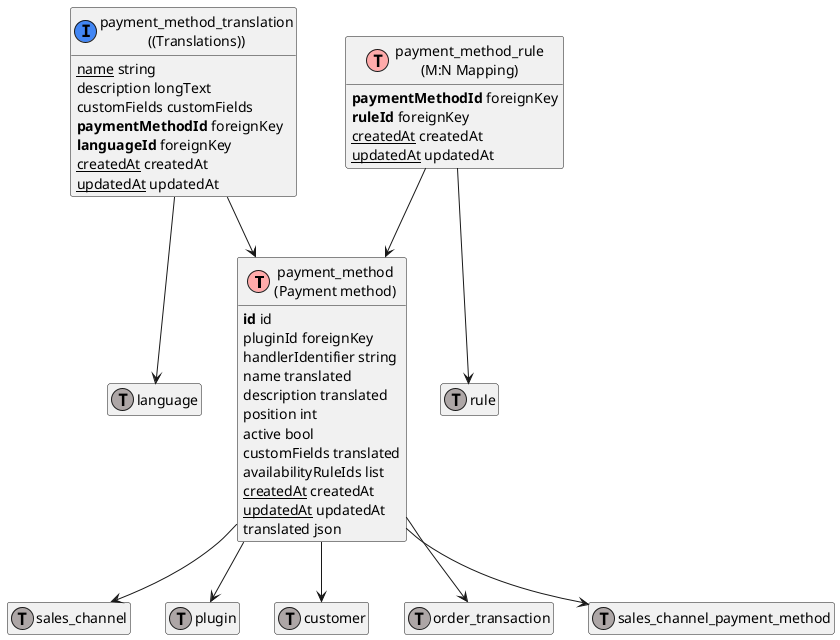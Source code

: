 @startuml
' uncomment the line below if you're using computer with a retina display
' skinparam dpi 300
!define Table(name,desc) class name as "desc" << (T,#FFAAAA) >>
!define ForeignTable(name,desc) class name as "desc" << (T,#ada6a6) >>
!define TranslationTable(name,desc) class name as "desc" << (I,#4286f4) >>
' we use bold for primary key
' green color for unique
' and underscore for not_null
!define primary_key(x) <b>x</b>
!define unique(x) <color:green>x</color>
!define not_null(x) <u>x</u>
' other tags available:
' <i></i>
' <back:COLOR></color>, where color is a color name or html color code
' (#FFAACC)
' see: http://plantuml.com/classes.html#More
hide methods
hide stereotypes
hide empty members
skinparam backgroundColor #FFFFFF

' entities

Table(ShopwareCoreCheckoutPaymentPaymentMethodDefinition, "payment_method\n(Payment method)") {
   primary_key(id) id
   pluginId foreignKey
   handlerIdentifier string
   name translated
   description translated
   position int
   active bool
   customFields translated
   availabilityRuleIds list
   not_null(createdAt) createdAt
   not_null(updatedAt) updatedAt
   translated json
}
TranslationTable(ShopwareCoreCheckoutPaymentAggregatePaymentMethodTranslationPaymentMethodTranslationDefinition, "payment_method_translation\n((Translations))") {
   not_null(name) string
   description longText
   customFields customFields
   primary_key(paymentMethodId) foreignKey
   primary_key(languageId) foreignKey
   not_null(createdAt) createdAt
   not_null(updatedAt) updatedAt
}
Table(ShopwareCoreCheckoutPaymentAggregatePaymentMethodRulesPaymentMethodRuleDefinition, "payment_method_rule\n(M:N Mapping)") {
   primary_key(paymentMethodId) foreignKey
   primary_key(ruleId) foreignKey
   not_null(createdAt) createdAt
   not_null(updatedAt) updatedAt
}
ForeignTable(ShopwareCoreSystemSalesChannelSalesChannelDefinition, "sales_channel") {
}
ForeignTable(ShopwareCoreFrameworkPluginPluginDefinition, "plugin") {
}
ForeignTable(ShopwareCoreCheckoutCustomerCustomerDefinition, "customer") {
}
ForeignTable(ShopwareCoreCheckoutOrderAggregateOrderTransactionOrderTransactionDefinition, "order_transaction") {
}
ForeignTable(ShopwareCoreSystemSalesChannelAggregateSalesChannelPaymentMethodSalesChannelPaymentMethodDefinition, "sales_channel_payment_method") {
}
ForeignTable(ShopwareCoreFrameworkLanguageLanguageDefinition, "language") {
}
ForeignTable(ShopwareCoreContentRuleRuleDefinition, "rule") {
}

' relationshipd

ShopwareCoreCheckoutPaymentPaymentMethodDefinition --> ShopwareCoreSystemSalesChannelSalesChannelDefinition
ShopwareCoreCheckoutPaymentPaymentMethodDefinition --> ShopwareCoreFrameworkPluginPluginDefinition
ShopwareCoreCheckoutPaymentPaymentMethodDefinition --> ShopwareCoreCheckoutCustomerCustomerDefinition
ShopwareCoreCheckoutPaymentPaymentMethodDefinition --> ShopwareCoreCheckoutOrderAggregateOrderTransactionOrderTransactionDefinition
ShopwareCoreCheckoutPaymentAggregatePaymentMethodTranslationPaymentMethodTranslationDefinition --> ShopwareCoreCheckoutPaymentPaymentMethodDefinition
ShopwareCoreCheckoutPaymentPaymentMethodDefinition --> ShopwareCoreSystemSalesChannelAggregateSalesChannelPaymentMethodSalesChannelPaymentMethodDefinition
ShopwareCoreCheckoutPaymentAggregatePaymentMethodRulesPaymentMethodRuleDefinition --> ShopwareCoreCheckoutPaymentPaymentMethodDefinition
ShopwareCoreCheckoutPaymentAggregatePaymentMethodTranslationPaymentMethodTranslationDefinition --> ShopwareCoreFrameworkLanguageLanguageDefinition
ShopwareCoreCheckoutPaymentAggregatePaymentMethodRulesPaymentMethodRuleDefinition --> ShopwareCoreContentRuleRuleDefinition
@enduml
